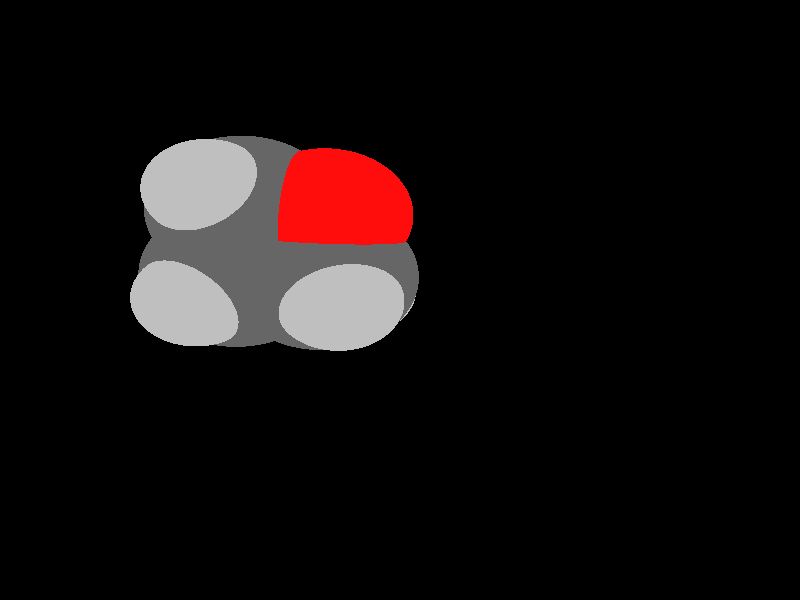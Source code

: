 global_settings {
	ambient_light rgb <0.200000002980232, 0.200000002980232, 0.200000002980232>
	max_trace_level 15
}

background { color rgb <0,0,0> }

camera {
	perspective
	location <-4.68986142668624, 5.88607442317504, 18.8142033509687>
	angle 40
	up <-0.628077284111265, 0.760401774681258, -0.16525152418362>
	right <0.778110633725229, 0.615881515402607, -0.123425283751387> * 1
	direction <0.00792255433170622, -0.20610458521581, -0.978497896311423> }

light_source {
	<15.4893013169362, 109.019130487869, 67.6631616918446>
	color rgb <1, 1, 1>
	fade_distance 177.109778423587
	fade_power 0
	spotlight
	area_light <20, 0, 0>, <0, 0, 20>, 20, 20
	circular
	orient
	point_at <-15.4893013169362, -109.019130487869, -67.6631616918446>
}

light_source {
	<-93.7071304867146, -5.62113485970751, -44.8251375246553>
	color rgb <0.300000011920929, 0.300000011920929, 0.300000011920929> shadowless
	fade_distance 177.109778423587
	fade_power 0
	parallel
	point_at <93.7071304867146, 5.62113485970751, 44.8251375246553>
}

#default {
	finish {ambient 0.5 diffuse 1 specular 0.2 roughness .01 metallic 1}
}

union {
cylinder {
	<-5.93700138859994, 1.47814532369698, 0.0478829030691499>, 	<-6.36931952384735, 2.09060884840408, 0.0383773511509031>, 0.075
	pigment { rgbt <0.400000005960464, 0.400000005960464, 0.400000005960464, 0> }
}
cylinder {
	<-6.36931952384735, 2.09060884840408, 0.0383773511509031>, 	<-6.77049970488727, 2.65895934700559, 0.0295564418978962>, 0.075
	pigment { rgbt <1, 0.0500000007450581, 0.0500000007450581, 0> }
}
cylinder {
	<-7.15258440025906, 0.558355921709346, 0.0464888889233904>, 	<-6.5447928944295, 1.01825062270316, 0.0471858959962701>, 0.075
	pigment { rgbt <0.400000005960464, 0.400000005960464, 0.400000005960464, 0> }
}
cylinder {
	<-6.5447928944295, 1.01825062270316, 0.0471858959962701>, 	<-5.93700138859994, 1.47814532369698, 0.0478829030691499>, 0.075
	pigment { rgbt <0.400000005960464, 0.400000005960464, 0.400000005960464, 0> }
}
cylinder {
	<-7.96637133505035, 1.8473021726716, 0.0514821254133736>, 	<-7.5594778676547, 1.20282904719047, 0.048985507168382>, 0.075
	pigment { rgbt <0.400000005960464, 0.400000005960464, 0.400000005960464, 0> }
}
cylinder {
	<-7.5594778676547, 1.20282904719047, 0.048985507168382>, 	<-7.15258440025906, 0.558355921709346, 0.0464888889233904>, 0.075
	pigment { rgbt <0.400000005960464, 0.400000005960464, 0.400000005960464, 0> }
}
cylinder {
	<-7.96637133505035, 1.8473021726716, 0.0514821254133736>, 	<-7.34609774475654, 2.26829176462573, 0.0401097321808856>, 0.075
	pigment { rgbt <0.400000005960464, 0.400000005960464, 0.400000005960464, 0> }
}
cylinder {
	<-7.34609774475654, 2.26829176462573, 0.0401097321808856>, 	<-6.77049970488727, 2.65895934700559, 0.0295564418978962>, 0.075
	pigment { rgbt <1, 0.0500000007450581, 0.0500000007450581, 0> }
}
cylinder {
	<-5.93700138859994, 1.47814532369698, 0.0478829030691499>, 	<-5.55982489497644, 1.45330844277039, 0.599027124795964>, 0.075
	pigment { rgbt <0.400000005960464, 0.400000005960464, 0.400000005960464, 0> }
}
cylinder {
	<-5.55982489497644, 1.45330844277039, 0.599027124795964>, 	<-5.31979107270122, 1.43750233723891, 0.949773410427561>, 0.075
	pigment { rgbt <0.75, 0.75, 0.75, 0> }
}
cylinder {
	<-5.93700138859994, 1.47814532369698, 0.0478829030691499>, 	<-5.55029987085554, 1.44214972582512, -0.495948169669613>, 0.075
	pigment { rgbt <0.400000005960464, 0.400000005960464, 0.400000005960464, 0> }
}
cylinder {
	<-5.55029987085554, 1.44214972582512, -0.495948169669613>, 	<-5.30421269110281, 1.41924302709927, -0.842028670550003>, 0.075
	pigment { rgbt <0.75, 0.75, 0.75, 0> }
}
cylinder {
	<-7.15258440025906, 0.558355921709346, 0.0464888889233904>, 	<-7.22042243461188, 0.180103799745946, 0.592688354154807>, 0.075
	pigment { rgbt <0.400000005960464, 0.400000005960464, 0.400000005960464, 0> }
}
cylinder {
	<-7.22042243461188, 0.180103799745946, 0.592688354154807>, 	<-7.26357695554785, -0.0605176933746749, 0.940147953808778>, 0.075
	pigment { rgbt <0.75, 0.75, 0.75, 0> }
}
cylinder {
	<-7.15258440025906, 0.558355921709346, 0.0464888889233904>, 	<-7.22152178961342, 0.184741300765226, -0.502815865062405>, 0.075
	pigment { rgbt <0.400000005960464, 0.400000005960464, 0.400000005960464, 0> }
}
cylinder {
	<-7.22152178961342, 0.184741300765226, -0.502815865062405>, 	<-7.26537749471849, -0.0529400618817412, -0.852265525533077>, 0.075
	pigment { rgbt <0.75, 0.75, 0.75, 0> }
}
cylinder {
	<-7.96637133505035, 1.8473021726716, 0.0514821254133736>, 	<-8.32623764478447, 1.95653862781802, 0.603933541489273>, 0.075
	pigment { rgbt <0.400000005960464, 0.400000005960464, 0.400000005960464, 0> }
}
cylinder {
	<-8.32623764478447, 1.95653862781802, 0.603933541489273>, 	<-8.55525532561527, 2.02605633187399, 0.955511721105119>, 0.075
	pigment { rgbt <0.75, 0.75, 0.75, 0> }
}
cylinder {
	<-7.96637133505035, 1.8473021726716, 0.0514821254133736>, 	<-8.34284169340672, 1.95013297532872, -0.490995411330617>, 0.075
	pigment { rgbt <0.400000005960464, 0.400000005960464, 0.400000005960464, 0> }
}
cylinder {
	<-8.34284169340672, 1.95013297532872, -0.490995411330617>, 	<-8.58241801906687, 2.01557192774143, -0.836214555737384>, 0.075
	pigment { rgbt <0.75, 0.75, 0.75, 0> }
}
sphere {
	<-6.77049970488727, 2.65895934700559, 0.0295564418978962>, 0.3564
	pigment { rgbt <1, 0.0500000007450581, 0.0500000007450581,0> }
}
sphere {
	<-5.93700138859994, 1.47814532369698, 0.0478829030691499>, 0.4104
	pigment { rgbt <0.400000005960464, 0.400000005960464, 0.400000005960464,0> }
}
sphere {
	<-7.15258440025906, 0.558355921709346, 0.0464888889233904>, 0.4104
	pigment { rgbt <0.400000005960464, 0.400000005960464, 0.400000005960464,0> }
}
sphere {
	<-7.96637133505035, 1.8473021726716, 0.0514821254133736>, 0.4104
	pigment { rgbt <0.400000005960464, 0.400000005960464, 0.400000005960464,0> }
}
sphere {
	<-5.31979107270122, 1.43750233723891, 0.949773410427561>, 0.1674
	pigment { rgbt <0.75, 0.75, 0.75,0> }
}
sphere {
	<-5.30421269110281, 1.41924302709927, -0.842028670550003>, 0.1674
	pigment { rgbt <0.75, 0.75, 0.75,0> }
}
sphere {
	<-7.26357695554785, -0.0605176933746749, 0.940147953808778>, 0.1674
	pigment { rgbt <0.75, 0.75, 0.75,0> }
}
sphere {
	<-7.26537749471849, -0.0529400618817412, -0.852265525533077>, 0.1674
	pigment { rgbt <0.75, 0.75, 0.75,0> }
}
sphere {
	<-8.55525532561527, 2.02605633187399, 0.955511721105119>, 0.1674
	pigment { rgbt <0.75, 0.75, 0.75,0> }
}
sphere {
	<-8.58241801906687, 2.01557192774143, -0.836214555737384>, 0.1674
	pigment { rgbt <0.75, 0.75, 0.75,0> }
}
}
merge {
}
union {
}
merge {
sphere {
	<-6.77049970488727, 2.65895934700559, 0.0295564418978962>, 1.519848
	pigment { rgbt <0, 0, 0,0> }
}
sphere {
	<-5.93700138859994, 1.47814532369698, 0.0478829030691499>, 1.69983
	pigment { rgbt <0, 0, 0,0> }
}
sphere {
	<-7.15258440025906, 0.558355921709346, 0.0464888889233904>, 1.69983
	pigment { rgbt <0, 0, 0,0> }
}
sphere {
	<-7.96637133505035, 1.8473021726716, 0.0514821254133736>, 1.69983
	pigment { rgbt <0, 0, 0,0> }
}
sphere {
	<-5.31979107270122, 1.43750233723891, 0.949773410427561>, 1.09989
	pigment { rgbt <0, 0, 0,0> }
}
sphere {
	<-5.30421269110281, 1.41924302709927, -0.842028670550003>, 1.09989
	pigment { rgbt <0, 0, 0,0> }
}
sphere {
	<-7.26357695554785, -0.0605176933746749, 0.940147953808778>, 1.09989
	pigment { rgbt <0, 0, 0,0> }
}
sphere {
	<-7.26537749471849, -0.0529400618817412, -0.852265525533077>, 1.09989
	pigment { rgbt <0, 0, 0,0> }
}
sphere {
	<-8.55525532561527, 2.02605633187399, 0.955511721105119>, 1.09989
	pigment { rgbt <0, 0, 0,0> }
}
sphere {
	<-8.58241801906687, 2.01557192774143, -0.836214555737384>, 1.09989
	pigment { rgbt <0, 0, 0,0> }
}
sphere {
	<-6.77049970488727, 2.65895934700559, 0.0295564418978962>, 1.52
	pigment { rgbt <1, 0.0500000007450581, 0.0500000007450581,0.350000023841858> }
}
sphere {
	<-5.93700138859994, 1.47814532369698, 0.0478829030691499>, 1.7
	pigment { rgbt <0.400000005960464, 0.400000005960464, 0.400000005960464,0.350000023841858> }
}
sphere {
	<-7.15258440025906, 0.558355921709346, 0.0464888889233904>, 1.7
	pigment { rgbt <0.400000005960464, 0.400000005960464, 0.400000005960464,0.350000023841858> }
}
sphere {
	<-7.96637133505035, 1.8473021726716, 0.0514821254133736>, 1.7
	pigment { rgbt <0.400000005960464, 0.400000005960464, 0.400000005960464,0.350000023841858> }
}
sphere {
	<-5.31979107270122, 1.43750233723891, 0.949773410427561>, 1.1
	pigment { rgbt <0.75, 0.75, 0.75,0.350000023841858> }
}
sphere {
	<-5.30421269110281, 1.41924302709927, -0.842028670550003>, 1.1
	pigment { rgbt <0.75, 0.75, 0.75,0.350000023841858> }
}
sphere {
	<-7.26357695554785, -0.0605176933746749, 0.940147953808778>, 1.1
	pigment { rgbt <0.75, 0.75, 0.75,0.350000023841858> }
}
sphere {
	<-7.26537749471849, -0.0529400618817412, -0.852265525533077>, 1.1
	pigment { rgbt <0.75, 0.75, 0.75,0.350000023841858> }
}
sphere {
	<-8.55525532561527, 2.02605633187399, 0.955511721105119>, 1.1
	pigment { rgbt <0.75, 0.75, 0.75,0.350000023841858> }
}
sphere {
	<-8.58241801906687, 2.01557192774143, -0.836214555737384>, 1.1
	pigment { rgbt <0.75, 0.75, 0.75,0.350000023841858> }
}
}
